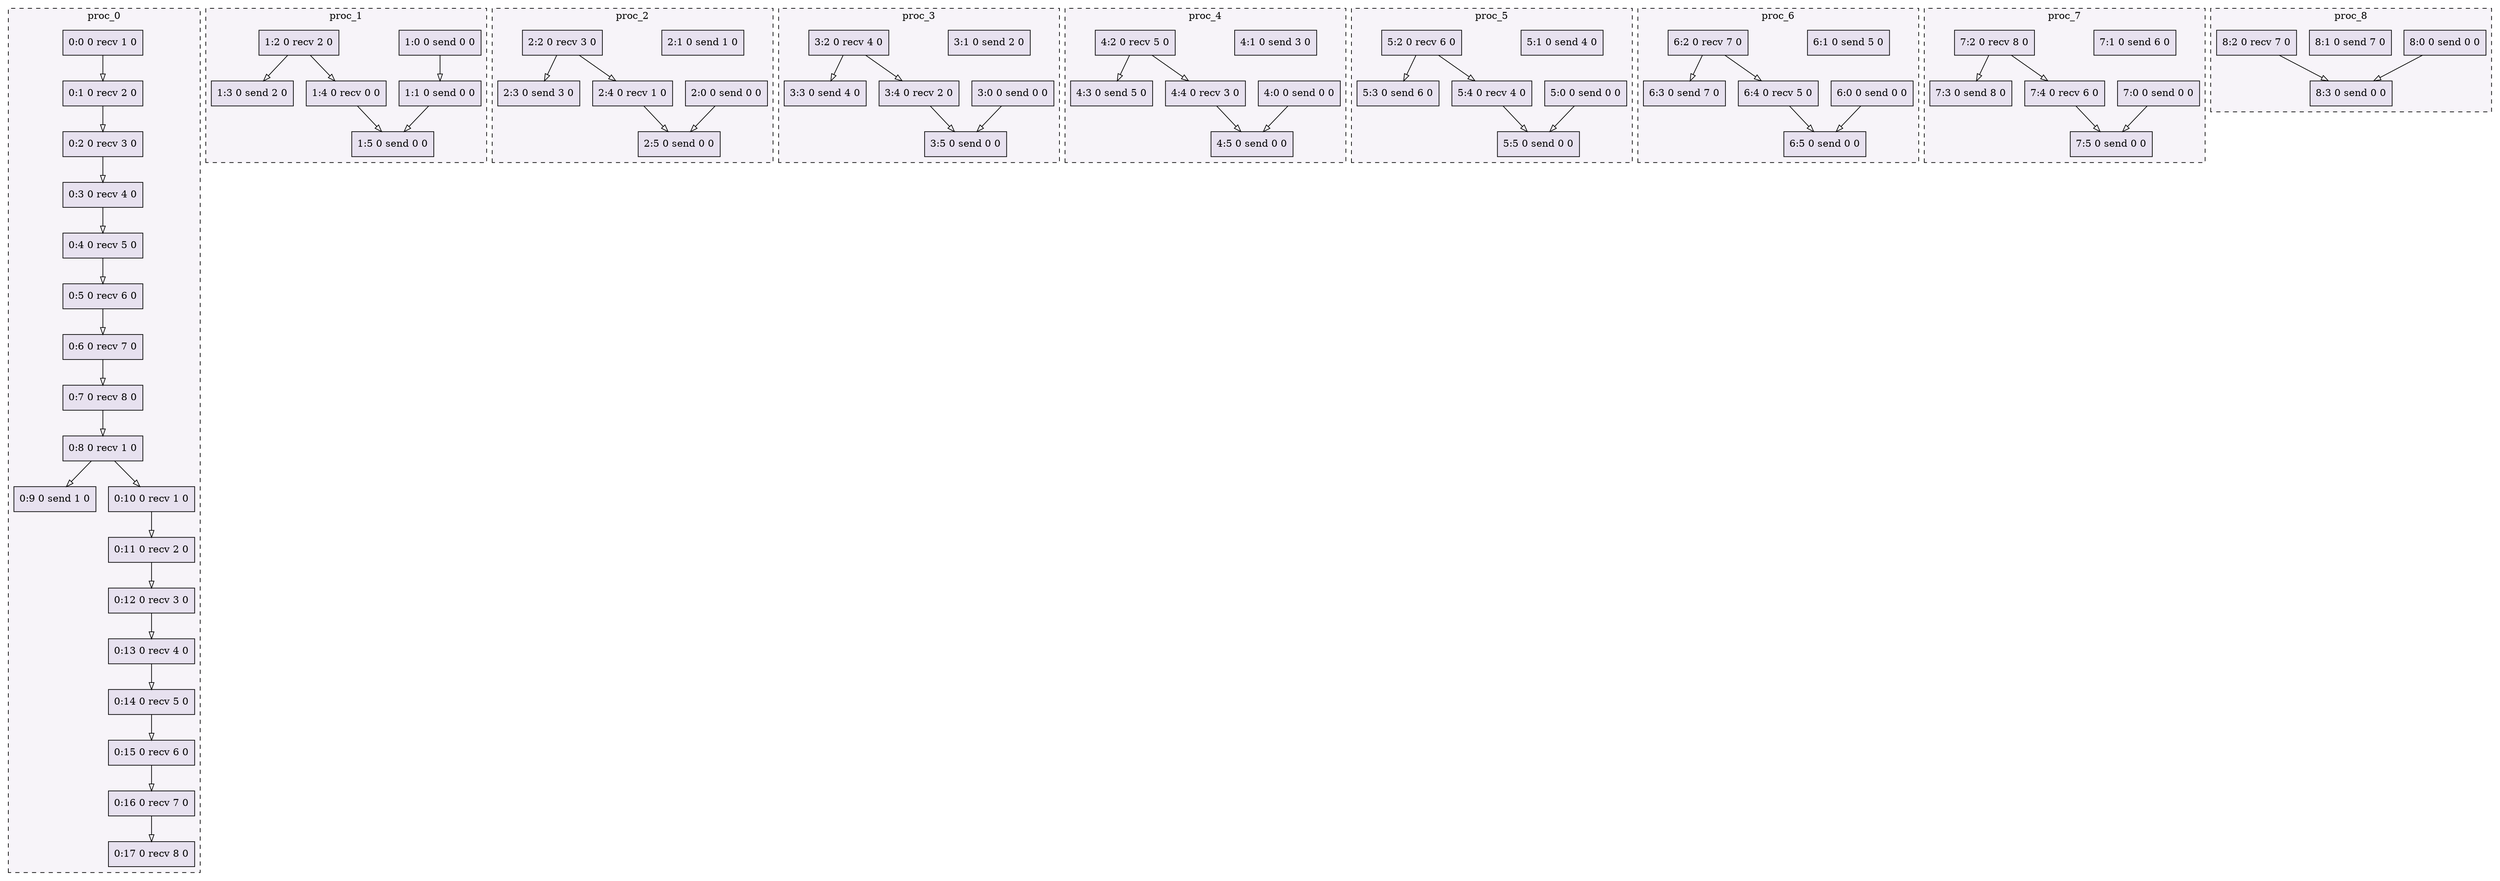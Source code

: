 digraph{node[shape=record style=filled colorscheme=purd9 fillcolor=2];subgraph cluster0{style=dashed;colorscheme=purd9;bgcolor=1;edge[arrowhead=empty];label=proc_0;0[label="0:0 0 recv 1 0"];1[label="0:1 0 recv 2 0"];2[label="0:2 0 recv 3 0"];3[label="0:3 0 recv 4 0"];4[label="0:4 0 recv 5 0"];5[label="0:5 0 recv 6 0"];6[label="0:6 0 recv 7 0"];7[label="0:7 0 recv 8 0"];8[label="0:8 0 recv 1 0"];9[label="0:9 0 send 1 0"];10[label="0:10 0 recv 1 0"];11[label="0:11 0 recv 2 0"];12[label="0:12 0 recv 3 0"];13[label="0:13 0 recv 4 0"];14[label="0:14 0 recv 5 0"];15[label="0:15 0 recv 6 0"];16[label="0:16 0 recv 7 0"];17[label="0:17 0 recv 8 0"];0->1;1->2;2->3;3->4;4->5;5->6;6->7;7->8;8->9;8->10;10->11;11->12;12->13;13->14;14->15;15->16;16->17;}subgraph cluster1{style=dashed;colorscheme=purd9;bgcolor=1;edge[arrowhead=empty];label=proc_1;18[label="1:0 0 send 0 0"];19[label="1:1 0 send 0 0"];20[label="1:2 0 recv 2 0"];21[label="1:3 0 send 2 0"];22[label="1:4 0 recv 0 0"];23[label="1:5 0 send 0 0"];18->19;20->21;20->22;22->23;19->23;}subgraph cluster2{style=dashed;colorscheme=purd9;bgcolor=1;edge[arrowhead=empty];label=proc_2;24[label="2:0 0 send 0 0"];25[label="2:1 0 send 1 0"];26[label="2:2 0 recv 3 0"];27[label="2:3 0 send 3 0"];28[label="2:4 0 recv 1 0"];29[label="2:5 0 send 0 0"];26->27;26->28;28->29;24->29;}subgraph cluster3{style=dashed;colorscheme=purd9;bgcolor=1;edge[arrowhead=empty];label=proc_3;30[label="3:0 0 send 0 0"];31[label="3:1 0 send 2 0"];32[label="3:2 0 recv 4 0"];33[label="3:3 0 send 4 0"];34[label="3:4 0 recv 2 0"];35[label="3:5 0 send 0 0"];32->33;32->34;34->35;30->35;}subgraph cluster4{style=dashed;colorscheme=purd9;bgcolor=1;edge[arrowhead=empty];label=proc_4;36[label="4:0 0 send 0 0"];37[label="4:1 0 send 3 0"];38[label="4:2 0 recv 5 0"];39[label="4:3 0 send 5 0"];40[label="4:4 0 recv 3 0"];41[label="4:5 0 send 0 0"];38->39;38->40;40->41;36->41;}subgraph cluster5{style=dashed;colorscheme=purd9;bgcolor=1;edge[arrowhead=empty];label=proc_5;42[label="5:0 0 send 0 0"];43[label="5:1 0 send 4 0"];44[label="5:2 0 recv 6 0"];45[label="5:3 0 send 6 0"];46[label="5:4 0 recv 4 0"];47[label="5:5 0 send 0 0"];44->45;44->46;46->47;42->47;}subgraph cluster6{style=dashed;colorscheme=purd9;bgcolor=1;edge[arrowhead=empty];label=proc_6;48[label="6:0 0 send 0 0"];49[label="6:1 0 send 5 0"];50[label="6:2 0 recv 7 0"];51[label="6:3 0 send 7 0"];52[label="6:4 0 recv 5 0"];53[label="6:5 0 send 0 0"];50->51;50->52;52->53;48->53;}subgraph cluster7{style=dashed;colorscheme=purd9;bgcolor=1;edge[arrowhead=empty];label=proc_7;54[label="7:0 0 send 0 0"];55[label="7:1 0 send 6 0"];56[label="7:2 0 recv 8 0"];57[label="7:3 0 send 8 0"];58[label="7:4 0 recv 6 0"];59[label="7:5 0 send 0 0"];56->57;56->58;58->59;54->59;}subgraph cluster8{style=dashed;colorscheme=purd9;bgcolor=1;edge[arrowhead=empty];label=proc_8;60[label="8:0 0 send 0 0"];61[label="8:1 0 send 7 0"];62[label="8:2 0 recv 7 0"];63[label="8:3 0 send 0 0"];62->63;60->63;}}